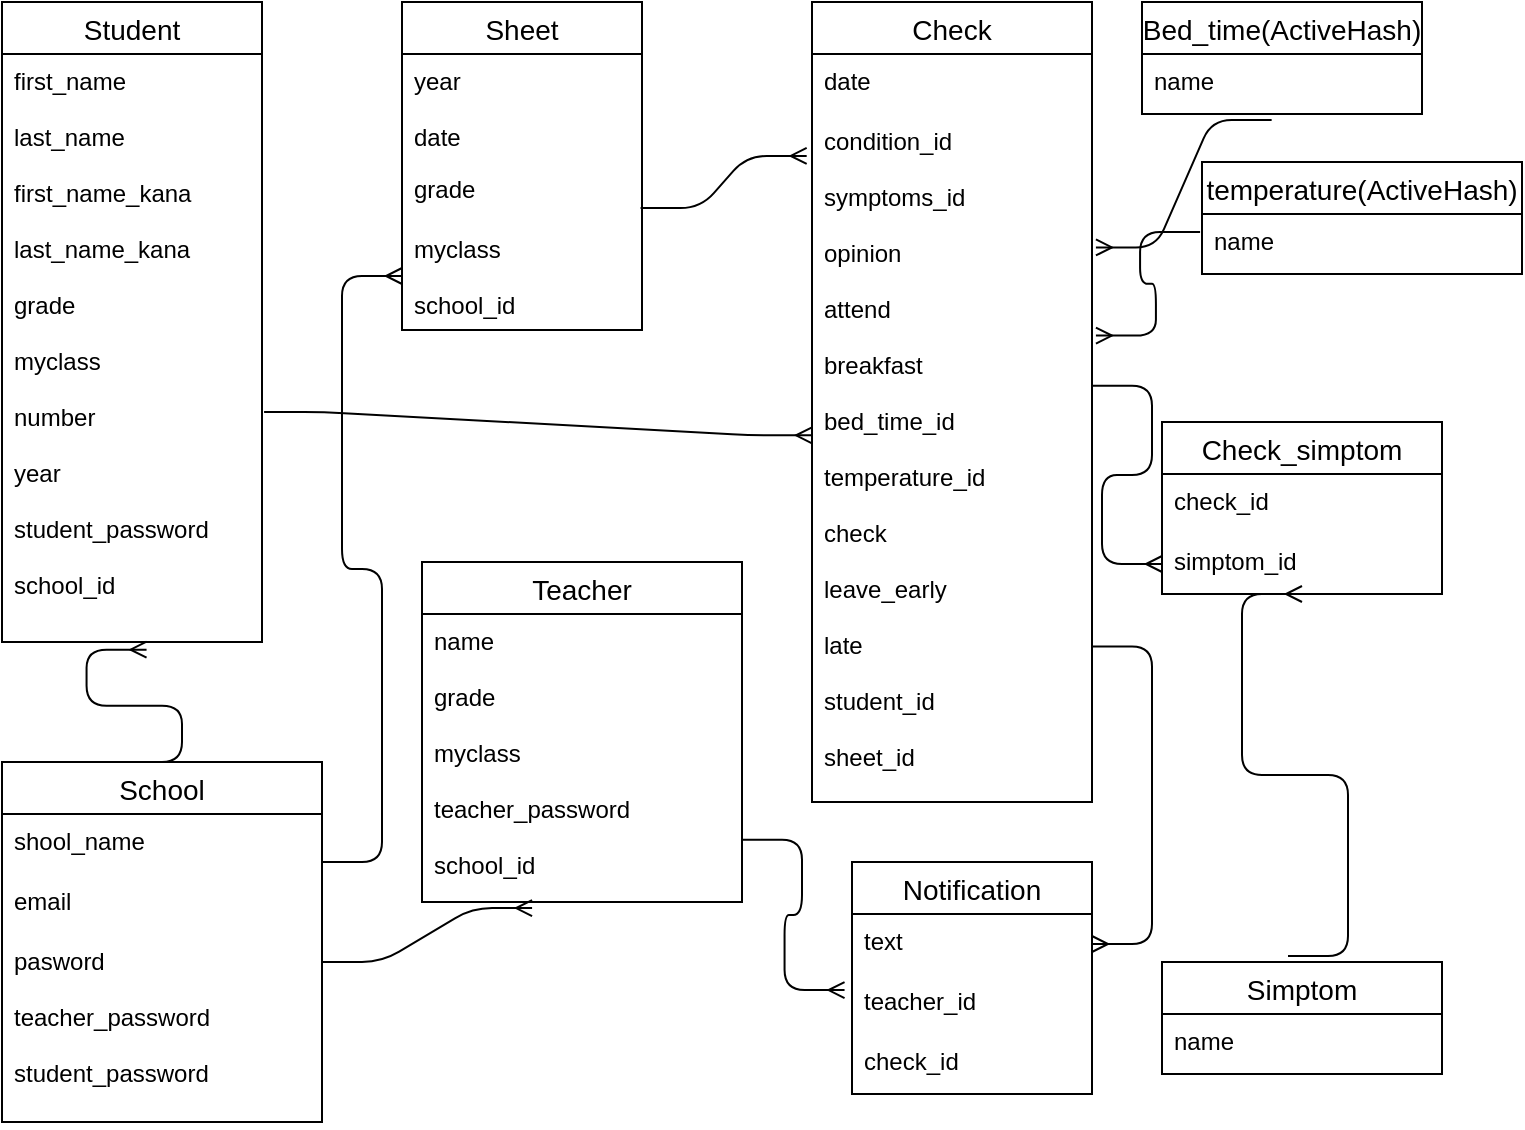 <mxfile version="14.2.4" type="embed">
    <diagram id="8795hpSQap368XyA2z6W" name="Page-1">
        <mxGraphModel dx="728" dy="680" grid="1" gridSize="10" guides="1" tooltips="1" connect="1" arrows="1" fold="1" page="1" pageScale="1" pageWidth="850" pageHeight="1100" math="0" shadow="0">
            <root>
                <mxCell id="0"/>
                <mxCell id="1" parent="0"/>
                <mxCell id="2" value="Student" style="swimlane;fontStyle=0;childLayout=stackLayout;horizontal=1;startSize=26;horizontalStack=0;resizeParent=1;resizeParentMax=0;resizeLast=0;collapsible=1;marginBottom=0;align=center;fontSize=14;" parent="1" vertex="1">
                    <mxGeometry x="20" y="20" width="130" height="320" as="geometry"/>
                </mxCell>
                <mxCell id="5" value="first_name&#10;&#10;last_name&#10;&#10;first_name_kana&#10;&#10;last_name_kana&#10;&#10;grade&#10;&#10;myclass&#10;&#10;number&#10;&#10;year&#10;&#10;student_password&#10;&#10;school_id" style="text;strokeColor=none;fillColor=none;spacingLeft=4;spacingRight=4;overflow=hidden;rotatable=0;points=[[0,0.5],[1,0.5]];portConstraint=eastwest;fontSize=12;" parent="2" vertex="1">
                    <mxGeometry y="26" width="130" height="294" as="geometry"/>
                </mxCell>
                <mxCell id="31" value="" style="edgeStyle=entityRelationEdgeStyle;fontSize=12;html=1;endArrow=ERmany;entryX=0.556;entryY=1.013;entryDx=0;entryDy=0;entryPerimeter=0;" parent="2" target="5" edge="1">
                    <mxGeometry width="100" height="100" relative="1" as="geometry">
                        <mxPoint x="60" y="380" as="sourcePoint"/>
                        <mxPoint x="160" y="280" as="targetPoint"/>
                    </mxGeometry>
                </mxCell>
                <mxCell id="6" value="Check" style="swimlane;fontStyle=0;childLayout=stackLayout;horizontal=1;startSize=26;horizontalStack=0;resizeParent=1;resizeParentMax=0;resizeLast=0;collapsible=1;marginBottom=0;align=center;fontSize=14;" parent="1" vertex="1">
                    <mxGeometry x="425" y="20" width="140" height="400" as="geometry"/>
                </mxCell>
                <mxCell id="7" value="date" style="text;strokeColor=none;fillColor=none;spacingLeft=4;spacingRight=4;overflow=hidden;rotatable=0;points=[[0,0.5],[1,0.5]];portConstraint=eastwest;fontSize=12;" parent="6" vertex="1">
                    <mxGeometry y="26" width="140" height="30" as="geometry"/>
                </mxCell>
                <mxCell id="9" value="condition_id&#10;&#10;symptoms_id&#10;&#10;opinion&#10;&#10;attend&#10;&#10;breakfast&#10;&#10;bed_time_id&#10;&#10;temperature_id&#10;&#10;check&#10;&#10;leave_early&#10;&#10;late&#10;&#10;student_id&#10;&#10;sheet_id" style="text;strokeColor=none;fillColor=none;spacingLeft=4;spacingRight=4;overflow=hidden;rotatable=0;points=[[0,0.5],[1,0.5]];portConstraint=eastwest;fontSize=12;" parent="6" vertex="1">
                    <mxGeometry y="56" width="140" height="344" as="geometry"/>
                </mxCell>
                <mxCell id="10" value="Sheet" style="swimlane;fontStyle=0;childLayout=stackLayout;horizontal=1;startSize=26;horizontalStack=0;resizeParent=1;resizeParentMax=0;resizeLast=0;collapsible=1;marginBottom=0;align=center;fontSize=14;" parent="1" vertex="1">
                    <mxGeometry x="220" y="20" width="120" height="164" as="geometry"/>
                </mxCell>
                <mxCell id="11" value="year&#10;&#10;date" style="text;strokeColor=none;fillColor=none;spacingLeft=4;spacingRight=4;overflow=hidden;rotatable=0;points=[[0,0.5],[1,0.5]];portConstraint=eastwest;fontSize=12;" parent="10" vertex="1">
                    <mxGeometry y="26" width="120" height="54" as="geometry"/>
                </mxCell>
                <mxCell id="12" value="grade" style="text;strokeColor=none;fillColor=none;spacingLeft=4;spacingRight=4;overflow=hidden;rotatable=0;points=[[0,0.5],[1,0.5]];portConstraint=eastwest;fontSize=12;" parent="10" vertex="1">
                    <mxGeometry y="80" width="120" height="30" as="geometry"/>
                </mxCell>
                <mxCell id="13" value="myclass&#10;&#10;school_id" style="text;strokeColor=none;fillColor=none;spacingLeft=4;spacingRight=4;overflow=hidden;rotatable=0;points=[[0,0.5],[1,0.5]];portConstraint=eastwest;fontSize=12;" parent="10" vertex="1">
                    <mxGeometry y="110" width="120" height="54" as="geometry"/>
                </mxCell>
                <mxCell id="14" value="Teacher" style="swimlane;fontStyle=0;childLayout=stackLayout;horizontal=1;startSize=26;horizontalStack=0;resizeParent=1;resizeParentMax=0;resizeLast=0;collapsible=1;marginBottom=0;align=center;fontSize=14;" parent="1" vertex="1">
                    <mxGeometry x="230" y="300" width="160" height="170" as="geometry"/>
                </mxCell>
                <mxCell id="38" value="" style="edgeStyle=entityRelationEdgeStyle;fontSize=12;html=1;endArrow=ERmany;entryX=0;entryY=0.5;entryDx=0;entryDy=0;" parent="14" target="13" edge="1">
                    <mxGeometry width="100" height="100" relative="1" as="geometry">
                        <mxPoint x="-50" y="150" as="sourcePoint"/>
                        <mxPoint x="50" y="50" as="targetPoint"/>
                    </mxGeometry>
                </mxCell>
                <mxCell id="16" value="name&#10;&#10;grade&#10;&#10;myclass&#10;&#10;teacher_password&#10;&#10;school_id" style="text;strokeColor=none;fillColor=none;spacingLeft=4;spacingRight=4;overflow=hidden;rotatable=0;points=[[0,0.5],[1,0.5]];portConstraint=eastwest;fontSize=12;" parent="14" vertex="1">
                    <mxGeometry y="26" width="160" height="144" as="geometry"/>
                </mxCell>
                <mxCell id="18" value="Notification" style="swimlane;fontStyle=0;childLayout=stackLayout;horizontal=1;startSize=26;horizontalStack=0;resizeParent=1;resizeParentMax=0;resizeLast=0;collapsible=1;marginBottom=0;align=center;fontSize=14;" parent="1" vertex="1">
                    <mxGeometry x="445" y="450" width="120" height="116" as="geometry"/>
                </mxCell>
                <mxCell id="19" value="text" style="text;strokeColor=none;fillColor=none;spacingLeft=4;spacingRight=4;overflow=hidden;rotatable=0;points=[[0,0.5],[1,0.5]];portConstraint=eastwest;fontSize=12;" parent="18" vertex="1">
                    <mxGeometry y="26" width="120" height="30" as="geometry"/>
                </mxCell>
                <mxCell id="20" value="teacher_id" style="text;strokeColor=none;fillColor=none;spacingLeft=4;spacingRight=4;overflow=hidden;rotatable=0;points=[[0,0.5],[1,0.5]];portConstraint=eastwest;fontSize=12;" parent="18" vertex="1">
                    <mxGeometry y="56" width="120" height="30" as="geometry"/>
                </mxCell>
                <mxCell id="21" value="check_id" style="text;strokeColor=none;fillColor=none;spacingLeft=4;spacingRight=4;overflow=hidden;rotatable=0;points=[[0,0.5],[1,0.5]];portConstraint=eastwest;fontSize=12;" parent="18" vertex="1">
                    <mxGeometry y="86" width="120" height="30" as="geometry"/>
                </mxCell>
                <mxCell id="23" value="" style="edgeStyle=entityRelationEdgeStyle;fontSize=12;html=1;endArrow=ERmany;exitX=1.008;exitY=0.609;exitDx=0;exitDy=0;entryX=0;entryY=0.467;entryDx=0;entryDy=0;entryPerimeter=0;exitPerimeter=0;" parent="1" source="5" target="9" edge="1">
                    <mxGeometry width="100" height="100" relative="1" as="geometry">
                        <mxPoint x="183" y="161" as="sourcePoint"/>
                        <mxPoint x="420" y="300" as="targetPoint"/>
                    </mxGeometry>
                </mxCell>
                <mxCell id="25" value="" style="edgeStyle=entityRelationEdgeStyle;fontSize=12;html=1;endArrow=ERmany;exitX=1;exitY=0.784;exitDx=0;exitDy=0;exitPerimeter=0;entryX=-0.031;entryY=0.267;entryDx=0;entryDy=0;entryPerimeter=0;" parent="1" source="16" target="20" edge="1">
                    <mxGeometry width="100" height="100" relative="1" as="geometry">
                        <mxPoint x="320" y="400" as="sourcePoint"/>
                        <mxPoint x="420" y="300" as="targetPoint"/>
                    </mxGeometry>
                </mxCell>
                <mxCell id="26" value="" style="edgeStyle=entityRelationEdgeStyle;fontSize=12;html=1;endArrow=ERmany;exitX=1;exitY=0.774;exitDx=0;exitDy=0;exitPerimeter=0;" parent="1" source="9" target="19" edge="1">
                    <mxGeometry width="100" height="100" relative="1" as="geometry">
                        <mxPoint x="640" y="320" as="sourcePoint"/>
                        <mxPoint x="550" y="440" as="targetPoint"/>
                    </mxGeometry>
                </mxCell>
                <mxCell id="27" value="School" style="swimlane;fontStyle=0;childLayout=stackLayout;horizontal=1;startSize=26;horizontalStack=0;resizeParent=1;resizeParentMax=0;resizeLast=0;collapsible=1;marginBottom=0;align=center;fontSize=14;" parent="1" vertex="1">
                    <mxGeometry x="20" y="400" width="160" height="180" as="geometry"/>
                </mxCell>
                <mxCell id="28" value="shool_name" style="text;strokeColor=none;fillColor=none;spacingLeft=4;spacingRight=4;overflow=hidden;rotatable=0;points=[[0,0.5],[1,0.5]];portConstraint=eastwest;fontSize=12;" parent="27" vertex="1">
                    <mxGeometry y="26" width="160" height="30" as="geometry"/>
                </mxCell>
                <mxCell id="29" value="email" style="text;strokeColor=none;fillColor=none;spacingLeft=4;spacingRight=4;overflow=hidden;rotatable=0;points=[[0,0.5],[1,0.5]];portConstraint=eastwest;fontSize=12;" parent="27" vertex="1">
                    <mxGeometry y="56" width="160" height="30" as="geometry"/>
                </mxCell>
                <mxCell id="30" value="pasword&#10;&#10;teacher_password&#10;&#10;student_password" style="text;strokeColor=none;fillColor=none;spacingLeft=4;spacingRight=4;overflow=hidden;rotatable=0;points=[[0,0.5],[1,0.5]];portConstraint=eastwest;fontSize=12;" parent="27" vertex="1">
                    <mxGeometry y="86" width="160" height="94" as="geometry"/>
                </mxCell>
                <mxCell id="33" value="" style="edgeStyle=entityRelationEdgeStyle;fontSize=12;html=1;endArrow=ERmany;entryX=0.344;entryY=1.021;entryDx=0;entryDy=0;entryPerimeter=0;" parent="1" target="16" edge="1">
                    <mxGeometry width="100" height="100" relative="1" as="geometry">
                        <mxPoint x="180" y="500" as="sourcePoint"/>
                        <mxPoint x="280" y="400" as="targetPoint"/>
                    </mxGeometry>
                </mxCell>
                <mxCell id="37" value="" style="edgeStyle=entityRelationEdgeStyle;fontSize=12;html=1;endArrow=ERmany;exitX=0.994;exitY=0.767;exitDx=0;exitDy=0;exitPerimeter=0;entryX=-0.019;entryY=0.061;entryDx=0;entryDy=0;entryPerimeter=0;" parent="1" source="12" target="9" edge="1">
                    <mxGeometry width="100" height="100" relative="1" as="geometry">
                        <mxPoint x="425" y="110" as="sourcePoint"/>
                        <mxPoint x="480" y="100" as="targetPoint"/>
                    </mxGeometry>
                </mxCell>
                <mxCell id="39" value="Check_simptom" style="swimlane;fontStyle=0;childLayout=stackLayout;horizontal=1;startSize=26;horizontalStack=0;resizeParent=1;resizeParentMax=0;resizeLast=0;collapsible=1;marginBottom=0;align=center;fontSize=14;" parent="1" vertex="1">
                    <mxGeometry x="600" y="230" width="140" height="86" as="geometry"/>
                </mxCell>
                <mxCell id="40" value="check_id" style="text;strokeColor=none;fillColor=none;spacingLeft=4;spacingRight=4;overflow=hidden;rotatable=0;points=[[0,0.5],[1,0.5]];portConstraint=eastwest;fontSize=12;" parent="39" vertex="1">
                    <mxGeometry y="26" width="140" height="30" as="geometry"/>
                </mxCell>
                <mxCell id="41" value="simptom_id" style="text;strokeColor=none;fillColor=none;spacingLeft=4;spacingRight=4;overflow=hidden;rotatable=0;points=[[0,0.5],[1,0.5]];portConstraint=eastwest;fontSize=12;" parent="39" vertex="1">
                    <mxGeometry y="56" width="140" height="30" as="geometry"/>
                </mxCell>
                <mxCell id="49" value="" style="edgeStyle=entityRelationEdgeStyle;fontSize=12;html=1;endArrow=ERmany;exitX=0.45;exitY=-0.054;exitDx=0;exitDy=0;exitPerimeter=0;" parent="39" source="44" edge="1">
                    <mxGeometry width="100" height="100" relative="1" as="geometry">
                        <mxPoint x="-30" y="186" as="sourcePoint"/>
                        <mxPoint x="70" y="86" as="targetPoint"/>
                    </mxGeometry>
                </mxCell>
                <mxCell id="43" value="" style="edgeStyle=entityRelationEdgeStyle;fontSize=12;html=1;endArrow=ERmany;exitX=1;exitY=0.395;exitDx=0;exitDy=0;exitPerimeter=0;entryX=0;entryY=0.5;entryDx=0;entryDy=0;" parent="1" source="9" target="41" edge="1">
                    <mxGeometry width="100" height="100" relative="1" as="geometry">
                        <mxPoint x="550" y="146" as="sourcePoint"/>
                        <mxPoint x="650" y="46" as="targetPoint"/>
                    </mxGeometry>
                </mxCell>
                <mxCell id="44" value="Simptom" style="swimlane;fontStyle=0;childLayout=stackLayout;horizontal=1;startSize=26;horizontalStack=0;resizeParent=1;resizeParentMax=0;resizeLast=0;collapsible=1;marginBottom=0;align=center;fontSize=14;" parent="1" vertex="1">
                    <mxGeometry x="600" y="500" width="140" height="56" as="geometry"/>
                </mxCell>
                <mxCell id="45" value="name" style="text;strokeColor=none;fillColor=none;spacingLeft=4;spacingRight=4;overflow=hidden;rotatable=0;points=[[0,0.5],[1,0.5]];portConstraint=eastwest;fontSize=12;" parent="44" vertex="1">
                    <mxGeometry y="26" width="140" height="30" as="geometry"/>
                </mxCell>
                <mxCell id="50" value="Bed_time(ActiveHash)" style="swimlane;fontStyle=0;childLayout=stackLayout;horizontal=1;startSize=26;horizontalStack=0;resizeParent=1;resizeParentMax=0;resizeLast=0;collapsible=1;marginBottom=0;align=center;fontSize=14;" parent="1" vertex="1">
                    <mxGeometry x="590" y="20" width="140" height="56" as="geometry"/>
                </mxCell>
                <mxCell id="51" value="name" style="text;strokeColor=none;fillColor=none;spacingLeft=4;spacingRight=4;overflow=hidden;rotatable=0;points=[[0,0.5],[1,0.5]];portConstraint=eastwest;fontSize=12;" parent="50" vertex="1">
                    <mxGeometry y="26" width="140" height="30" as="geometry"/>
                </mxCell>
                <mxCell id="54" value="" style="edgeStyle=entityRelationEdgeStyle;fontSize=12;html=1;endArrow=ERmany;entryX=1.014;entryY=0.194;entryDx=0;entryDy=0;entryPerimeter=0;exitX=0.463;exitY=1.1;exitDx=0;exitDy=0;exitPerimeter=0;" parent="1" source="51" target="9" edge="1">
                    <mxGeometry width="100" height="100" relative="1" as="geometry">
                        <mxPoint x="590" y="220" as="sourcePoint"/>
                        <mxPoint x="690" y="120" as="targetPoint"/>
                    </mxGeometry>
                </mxCell>
                <mxCell id="55" value="temperature(ActiveHash)" style="swimlane;fontStyle=0;childLayout=stackLayout;horizontal=1;startSize=26;horizontalStack=0;resizeParent=1;resizeParentMax=0;resizeLast=0;collapsible=1;marginBottom=0;align=center;fontSize=14;" parent="1" vertex="1">
                    <mxGeometry x="620" y="100" width="160" height="56" as="geometry">
                        <mxRectangle x="650" y="100" width="190" height="26" as="alternateBounds"/>
                    </mxGeometry>
                </mxCell>
                <mxCell id="56" value="name&#10;" style="text;strokeColor=none;fillColor=none;spacingLeft=4;spacingRight=4;overflow=hidden;rotatable=0;points=[[0,0.5],[1,0.5]];portConstraint=eastwest;fontSize=12;" parent="55" vertex="1">
                    <mxGeometry y="26" width="160" height="30" as="geometry"/>
                </mxCell>
                <mxCell id="59" value="" style="edgeStyle=entityRelationEdgeStyle;fontSize=12;html=1;endArrow=ERmany;entryX=1.014;entryY=0.322;entryDx=0;entryDy=0;entryPerimeter=0;exitX=-0.006;exitY=0.3;exitDx=0;exitDy=0;exitPerimeter=0;" parent="1" source="56" target="9" edge="1">
                    <mxGeometry width="100" height="100" relative="1" as="geometry">
                        <mxPoint x="430" y="400" as="sourcePoint"/>
                        <mxPoint x="530" y="300" as="targetPoint"/>
                    </mxGeometry>
                </mxCell>
            </root>
        </mxGraphModel>
    </diagram>
</mxfile>